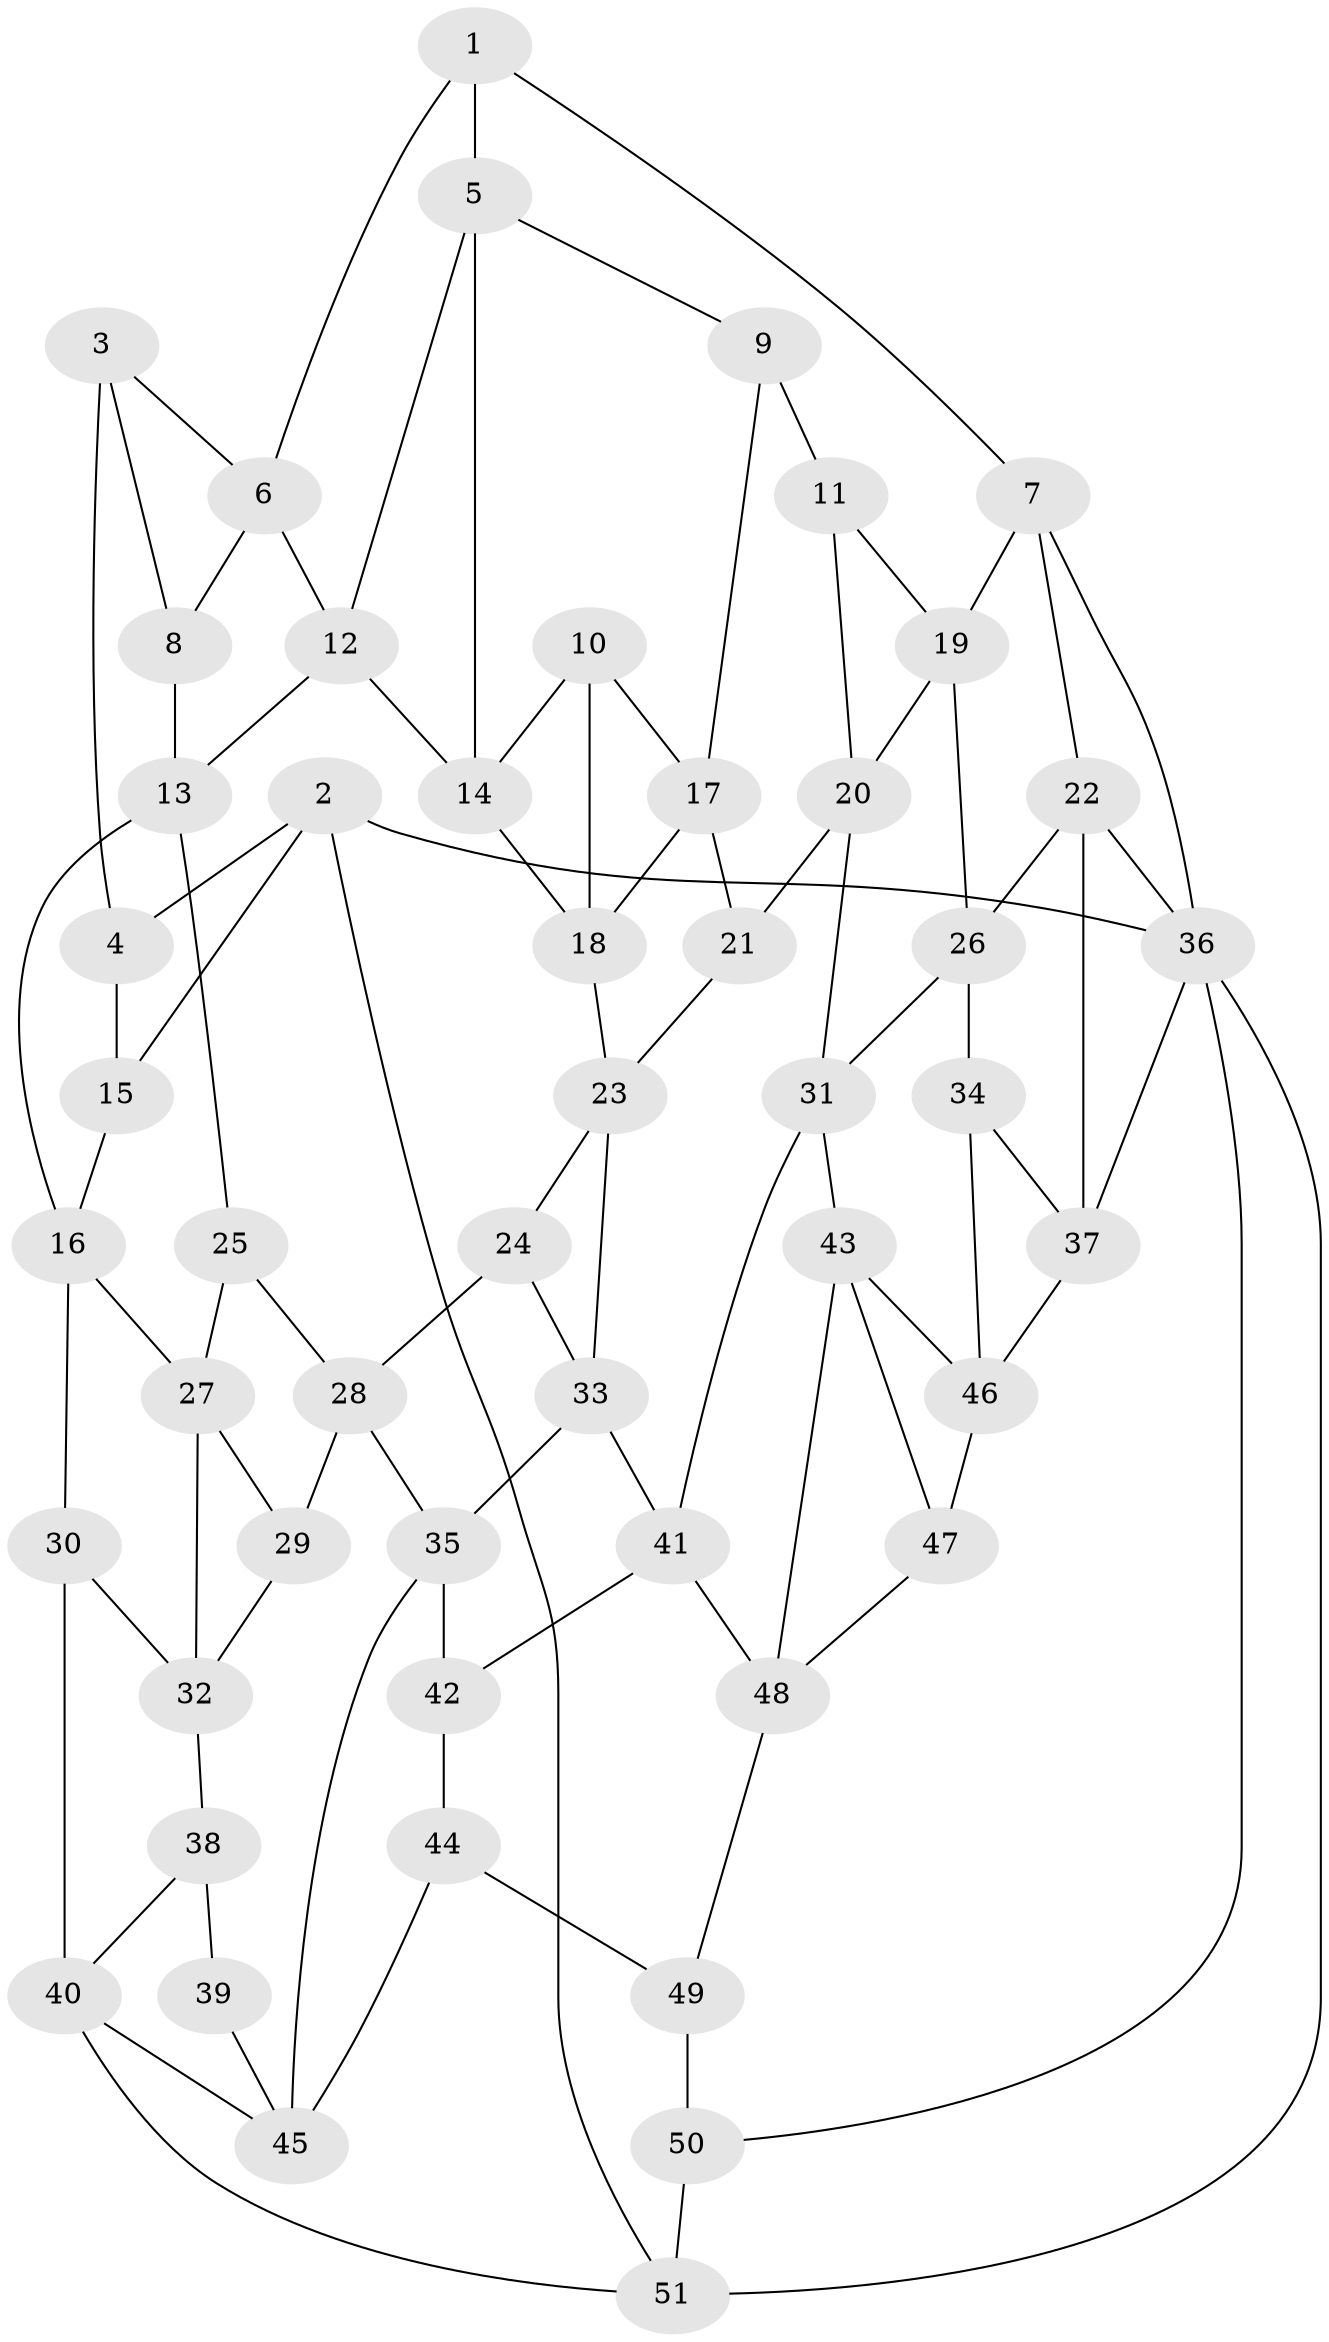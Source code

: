 // original degree distribution, {3: 0.029411764705882353, 4: 0.22549019607843138, 6: 0.22549019607843138, 5: 0.5196078431372549}
// Generated by graph-tools (version 1.1) at 2025/03/03/09/25 03:03:20]
// undirected, 51 vertices, 92 edges
graph export_dot {
graph [start="1"]
  node [color=gray90,style=filled];
  1;
  2;
  3;
  4;
  5;
  6;
  7;
  8;
  9;
  10;
  11;
  12;
  13;
  14;
  15;
  16;
  17;
  18;
  19;
  20;
  21;
  22;
  23;
  24;
  25;
  26;
  27;
  28;
  29;
  30;
  31;
  32;
  33;
  34;
  35;
  36;
  37;
  38;
  39;
  40;
  41;
  42;
  43;
  44;
  45;
  46;
  47;
  48;
  49;
  50;
  51;
  1 -- 5 [weight=1.0];
  1 -- 6 [weight=1.0];
  1 -- 7 [weight=1.0];
  2 -- 4 [weight=1.0];
  2 -- 15 [weight=1.0];
  2 -- 36 [weight=1.0];
  2 -- 51 [weight=1.0];
  3 -- 4 [weight=2.0];
  3 -- 6 [weight=1.0];
  3 -- 8 [weight=1.0];
  4 -- 15 [weight=2.0];
  5 -- 9 [weight=1.0];
  5 -- 12 [weight=1.0];
  5 -- 14 [weight=1.0];
  6 -- 8 [weight=1.0];
  6 -- 12 [weight=1.0];
  7 -- 19 [weight=1.0];
  7 -- 22 [weight=1.0];
  7 -- 36 [weight=1.0];
  8 -- 13 [weight=1.0];
  9 -- 11 [weight=2.0];
  9 -- 17 [weight=1.0];
  10 -- 14 [weight=1.0];
  10 -- 17 [weight=1.0];
  10 -- 18 [weight=1.0];
  11 -- 19 [weight=1.0];
  11 -- 20 [weight=1.0];
  12 -- 13 [weight=1.0];
  12 -- 14 [weight=1.0];
  13 -- 16 [weight=1.0];
  13 -- 25 [weight=1.0];
  14 -- 18 [weight=1.0];
  15 -- 16 [weight=1.0];
  16 -- 27 [weight=1.0];
  16 -- 30 [weight=1.0];
  17 -- 18 [weight=1.0];
  17 -- 21 [weight=1.0];
  18 -- 23 [weight=1.0];
  19 -- 20 [weight=1.0];
  19 -- 26 [weight=1.0];
  20 -- 21 [weight=1.0];
  20 -- 31 [weight=1.0];
  21 -- 23 [weight=1.0];
  22 -- 26 [weight=1.0];
  22 -- 36 [weight=1.0];
  22 -- 37 [weight=1.0];
  23 -- 24 [weight=1.0];
  23 -- 33 [weight=1.0];
  24 -- 28 [weight=1.0];
  24 -- 33 [weight=1.0];
  25 -- 27 [weight=1.0];
  25 -- 28 [weight=1.0];
  26 -- 31 [weight=1.0];
  26 -- 34 [weight=1.0];
  27 -- 29 [weight=1.0];
  27 -- 32 [weight=1.0];
  28 -- 29 [weight=1.0];
  28 -- 35 [weight=1.0];
  29 -- 32 [weight=1.0];
  30 -- 32 [weight=1.0];
  30 -- 40 [weight=1.0];
  31 -- 41 [weight=1.0];
  31 -- 43 [weight=1.0];
  32 -- 38 [weight=1.0];
  33 -- 35 [weight=1.0];
  33 -- 41 [weight=1.0];
  34 -- 37 [weight=1.0];
  34 -- 46 [weight=2.0];
  35 -- 42 [weight=1.0];
  35 -- 45 [weight=1.0];
  36 -- 37 [weight=1.0];
  36 -- 50 [weight=1.0];
  36 -- 51 [weight=1.0];
  37 -- 46 [weight=1.0];
  38 -- 39 [weight=2.0];
  38 -- 40 [weight=1.0];
  39 -- 45 [weight=1.0];
  40 -- 45 [weight=1.0];
  40 -- 51 [weight=1.0];
  41 -- 42 [weight=1.0];
  41 -- 48 [weight=1.0];
  42 -- 44 [weight=1.0];
  43 -- 46 [weight=1.0];
  43 -- 47 [weight=1.0];
  43 -- 48 [weight=1.0];
  44 -- 45 [weight=1.0];
  44 -- 49 [weight=1.0];
  46 -- 47 [weight=2.0];
  47 -- 48 [weight=1.0];
  48 -- 49 [weight=1.0];
  49 -- 50 [weight=2.0];
  50 -- 51 [weight=1.0];
}
